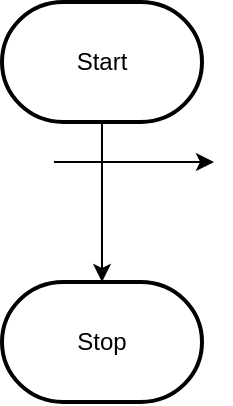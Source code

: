 <mxfile>
    <diagram id="PGZ_ckNoGS47A69KABMk" name="Page-1">
        <mxGraphModel dx="767" dy="164" grid="1" gridSize="10" guides="1" tooltips="1" connect="1" arrows="1" fold="1" page="1" pageScale="1" pageWidth="827" pageHeight="1169" math="0" shadow="0">
            <root>
                <mxCell id="0"/>
                <mxCell id="1" parent="0"/>
                <mxCell id="2" style="edgeStyle=orthogonalEdgeStyle;html=1;rounded=0;" parent="1" source="3" target="4" edge="1">
                    <mxGeometry relative="1" as="geometry"/>
                </mxCell>
                <mxCell id="3" value="Start" style="strokeWidth=2;html=1;shape=mxgraph.flowchart.terminator;whiteSpace=wrap;" parent="1" vertex="1">
                    <mxGeometry x="364" y="290" width="100" height="60" as="geometry"/>
                </mxCell>
                <mxCell id="4" value="Stop" style="strokeWidth=2;html=1;shape=mxgraph.flowchart.terminator;whiteSpace=wrap;" parent="1" vertex="1">
                    <mxGeometry x="364" y="430" width="100" height="60" as="geometry"/>
                </mxCell>
                <mxCell id="5" value="" style="edgeStyle=none;orthogonalLoop=1;jettySize=auto;html=1;" edge="1" parent="1">
                    <mxGeometry width="80" relative="1" as="geometry">
                        <mxPoint x="390" y="370" as="sourcePoint"/>
                        <mxPoint x="470" y="370" as="targetPoint"/>
                        <Array as="points"/>
                    </mxGeometry>
                </mxCell>
            </root>
        </mxGraphModel>
    </diagram>
</mxfile>